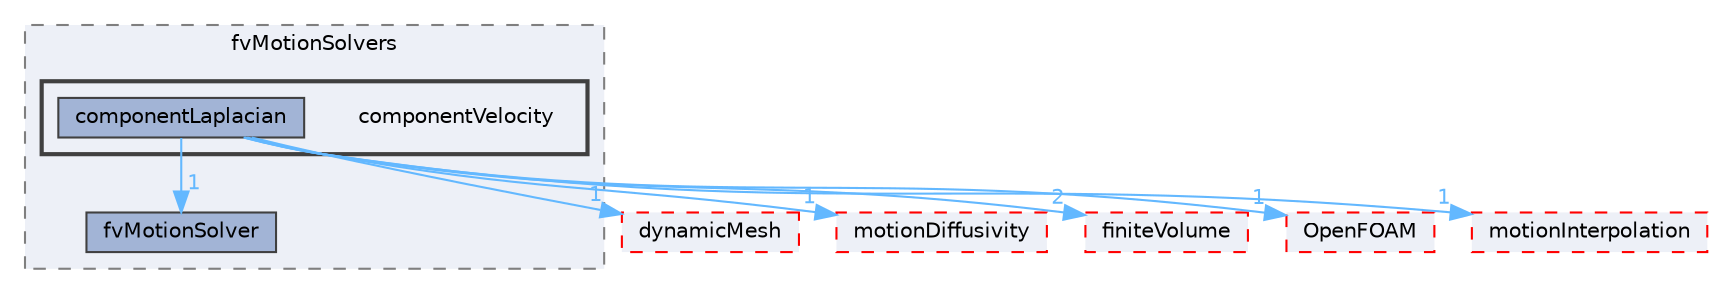 digraph "src/fvMotionSolver/fvMotionSolvers/componentVelocity"
{
 // LATEX_PDF_SIZE
  bgcolor="transparent";
  edge [fontname=Helvetica,fontsize=10,labelfontname=Helvetica,labelfontsize=10];
  node [fontname=Helvetica,fontsize=10,shape=box,height=0.2,width=0.4];
  compound=true
  subgraph clusterdir_a38e3b643eae30d7add43af99171ff5d {
    graph [ bgcolor="#edf0f7", pencolor="grey50", label="fvMotionSolvers", fontname=Helvetica,fontsize=10 style="filled,dashed", URL="dir_a38e3b643eae30d7add43af99171ff5d.html",tooltip=""]
  dir_90ebb86d44e036c801f39491ea208f03 [label="fvMotionSolver", fillcolor="#a2b4d6", color="grey25", style="filled", URL="dir_90ebb86d44e036c801f39491ea208f03.html",tooltip=""];
  subgraph clusterdir_d24e9d0e19af2fa7c947335fe5bd6f6c {
    graph [ bgcolor="#edf0f7", pencolor="grey25", label="", fontname=Helvetica,fontsize=10 style="filled,bold", URL="dir_d24e9d0e19af2fa7c947335fe5bd6f6c.html",tooltip=""]
    dir_d24e9d0e19af2fa7c947335fe5bd6f6c [shape=plaintext, label="componentVelocity"];
  dir_7652f500f77678327614cb9a27155c27 [label="componentLaplacian", fillcolor="#a2b4d6", color="grey25", style="filled", URL="dir_7652f500f77678327614cb9a27155c27.html",tooltip=""];
  }
  }
  dir_63742796c427c97a292c80f7db71da36 [label="dynamicMesh", fillcolor="#edf0f7", color="red", style="filled,dashed", URL="dir_63742796c427c97a292c80f7db71da36.html",tooltip=""];
  dir_8ab94aa558c9b87721da8bbf3fb9229e [label="motionDiffusivity", fillcolor="#edf0f7", color="red", style="filled,dashed", URL="dir_8ab94aa558c9b87721da8bbf3fb9229e.html",tooltip=""];
  dir_9bd15774b555cf7259a6fa18f99fe99b [label="finiteVolume", fillcolor="#edf0f7", color="red", style="filled,dashed", URL="dir_9bd15774b555cf7259a6fa18f99fe99b.html",tooltip=""];
  dir_c5473ff19b20e6ec4dfe5c310b3778a8 [label="OpenFOAM", fillcolor="#edf0f7", color="red", style="filled,dashed", URL="dir_c5473ff19b20e6ec4dfe5c310b3778a8.html",tooltip=""];
  dir_dd25a7eb27a0c569fbd4e8c3e1ef4a47 [label="motionInterpolation", fillcolor="#edf0f7", color="red", style="filled,dashed", URL="dir_dd25a7eb27a0c569fbd4e8c3e1ef4a47.html",tooltip=""];
  dir_7652f500f77678327614cb9a27155c27->dir_63742796c427c97a292c80f7db71da36 [headlabel="1", labeldistance=1.5 headhref="dir_000576_001086.html" href="dir_000576_001086.html" color="steelblue1" fontcolor="steelblue1"];
  dir_7652f500f77678327614cb9a27155c27->dir_8ab94aa558c9b87721da8bbf3fb9229e [headlabel="1", labeldistance=1.5 headhref="dir_000576_002438.html" href="dir_000576_002438.html" color="steelblue1" fontcolor="steelblue1"];
  dir_7652f500f77678327614cb9a27155c27->dir_90ebb86d44e036c801f39491ea208f03 [headlabel="1", labeldistance=1.5 headhref="dir_000576_001554.html" href="dir_000576_001554.html" color="steelblue1" fontcolor="steelblue1"];
  dir_7652f500f77678327614cb9a27155c27->dir_9bd15774b555cf7259a6fa18f99fe99b [headlabel="2", labeldistance=1.5 headhref="dir_000576_001387.html" href="dir_000576_001387.html" color="steelblue1" fontcolor="steelblue1"];
  dir_7652f500f77678327614cb9a27155c27->dir_c5473ff19b20e6ec4dfe5c310b3778a8 [headlabel="1", labeldistance=1.5 headhref="dir_000576_002695.html" href="dir_000576_002695.html" color="steelblue1" fontcolor="steelblue1"];
  dir_7652f500f77678327614cb9a27155c27->dir_dd25a7eb27a0c569fbd4e8c3e1ef4a47 [headlabel="1", labeldistance=1.5 headhref="dir_000576_002441.html" href="dir_000576_002441.html" color="steelblue1" fontcolor="steelblue1"];
}
